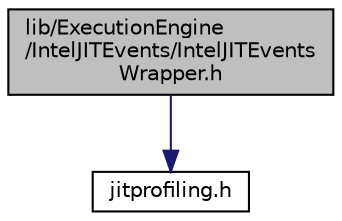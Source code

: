 digraph "lib/ExecutionEngine/IntelJITEvents/IntelJITEventsWrapper.h"
{
 // LATEX_PDF_SIZE
  bgcolor="transparent";
  edge [fontname="Helvetica",fontsize="10",labelfontname="Helvetica",labelfontsize="10"];
  node [fontname="Helvetica",fontsize="10",shape=record];
  Node1 [label="lib/ExecutionEngine\l/IntelJITEvents/IntelJITEvents\lWrapper.h",height=0.2,width=0.4,color="black", fillcolor="grey75", style="filled", fontcolor="black",tooltip=" "];
  Node1 -> Node2 [color="midnightblue",fontsize="10",style="solid",fontname="Helvetica"];
  Node2 [label="jitprofiling.h",height=0.2,width=0.4,color="black",URL="$jitprofiling_8h.html",tooltip=" "];
}
